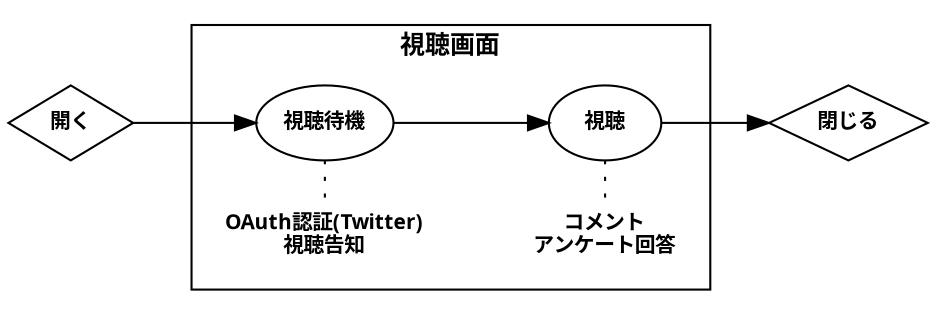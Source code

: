 digraph sample1 {
	graph[
		fontname="Yu Gothic bold";
		layout = dot;
		charset = "UTF-8";
		rankdir = LR;
	];
	node[
		fontname = "Yu Gothic bold";
		fontsize = 10;
	];
	edge[
		fontname="Yu Gothic bold";
		fontsize = 10;
	];

	start[label="開く"; group=1; shape=diamond];
	end[label="閉じる"; group=1; shape=diamond];

	subgraph cluster0 {
		label = "視聴画面";
		fontsize = 12;

		watch0[label="視聴待機"; group=1];
		watch1[label="OAuth認証(Twitter)\n視聴告知"; shape=plaintext];
		watch2[label="視聴"; group=1];
		watch3[label="コメント\nアンケート回答"; shape=plaintext];

		watch1->watch0[dir=none; style=dotted];
		watch3->watch2[dir=none; style=dotted];
		{rank=same; watch0; watch1}
		{rank=same; watch2; watch3}
	}

	start->watch0->watch2->end[weight=999];
}
